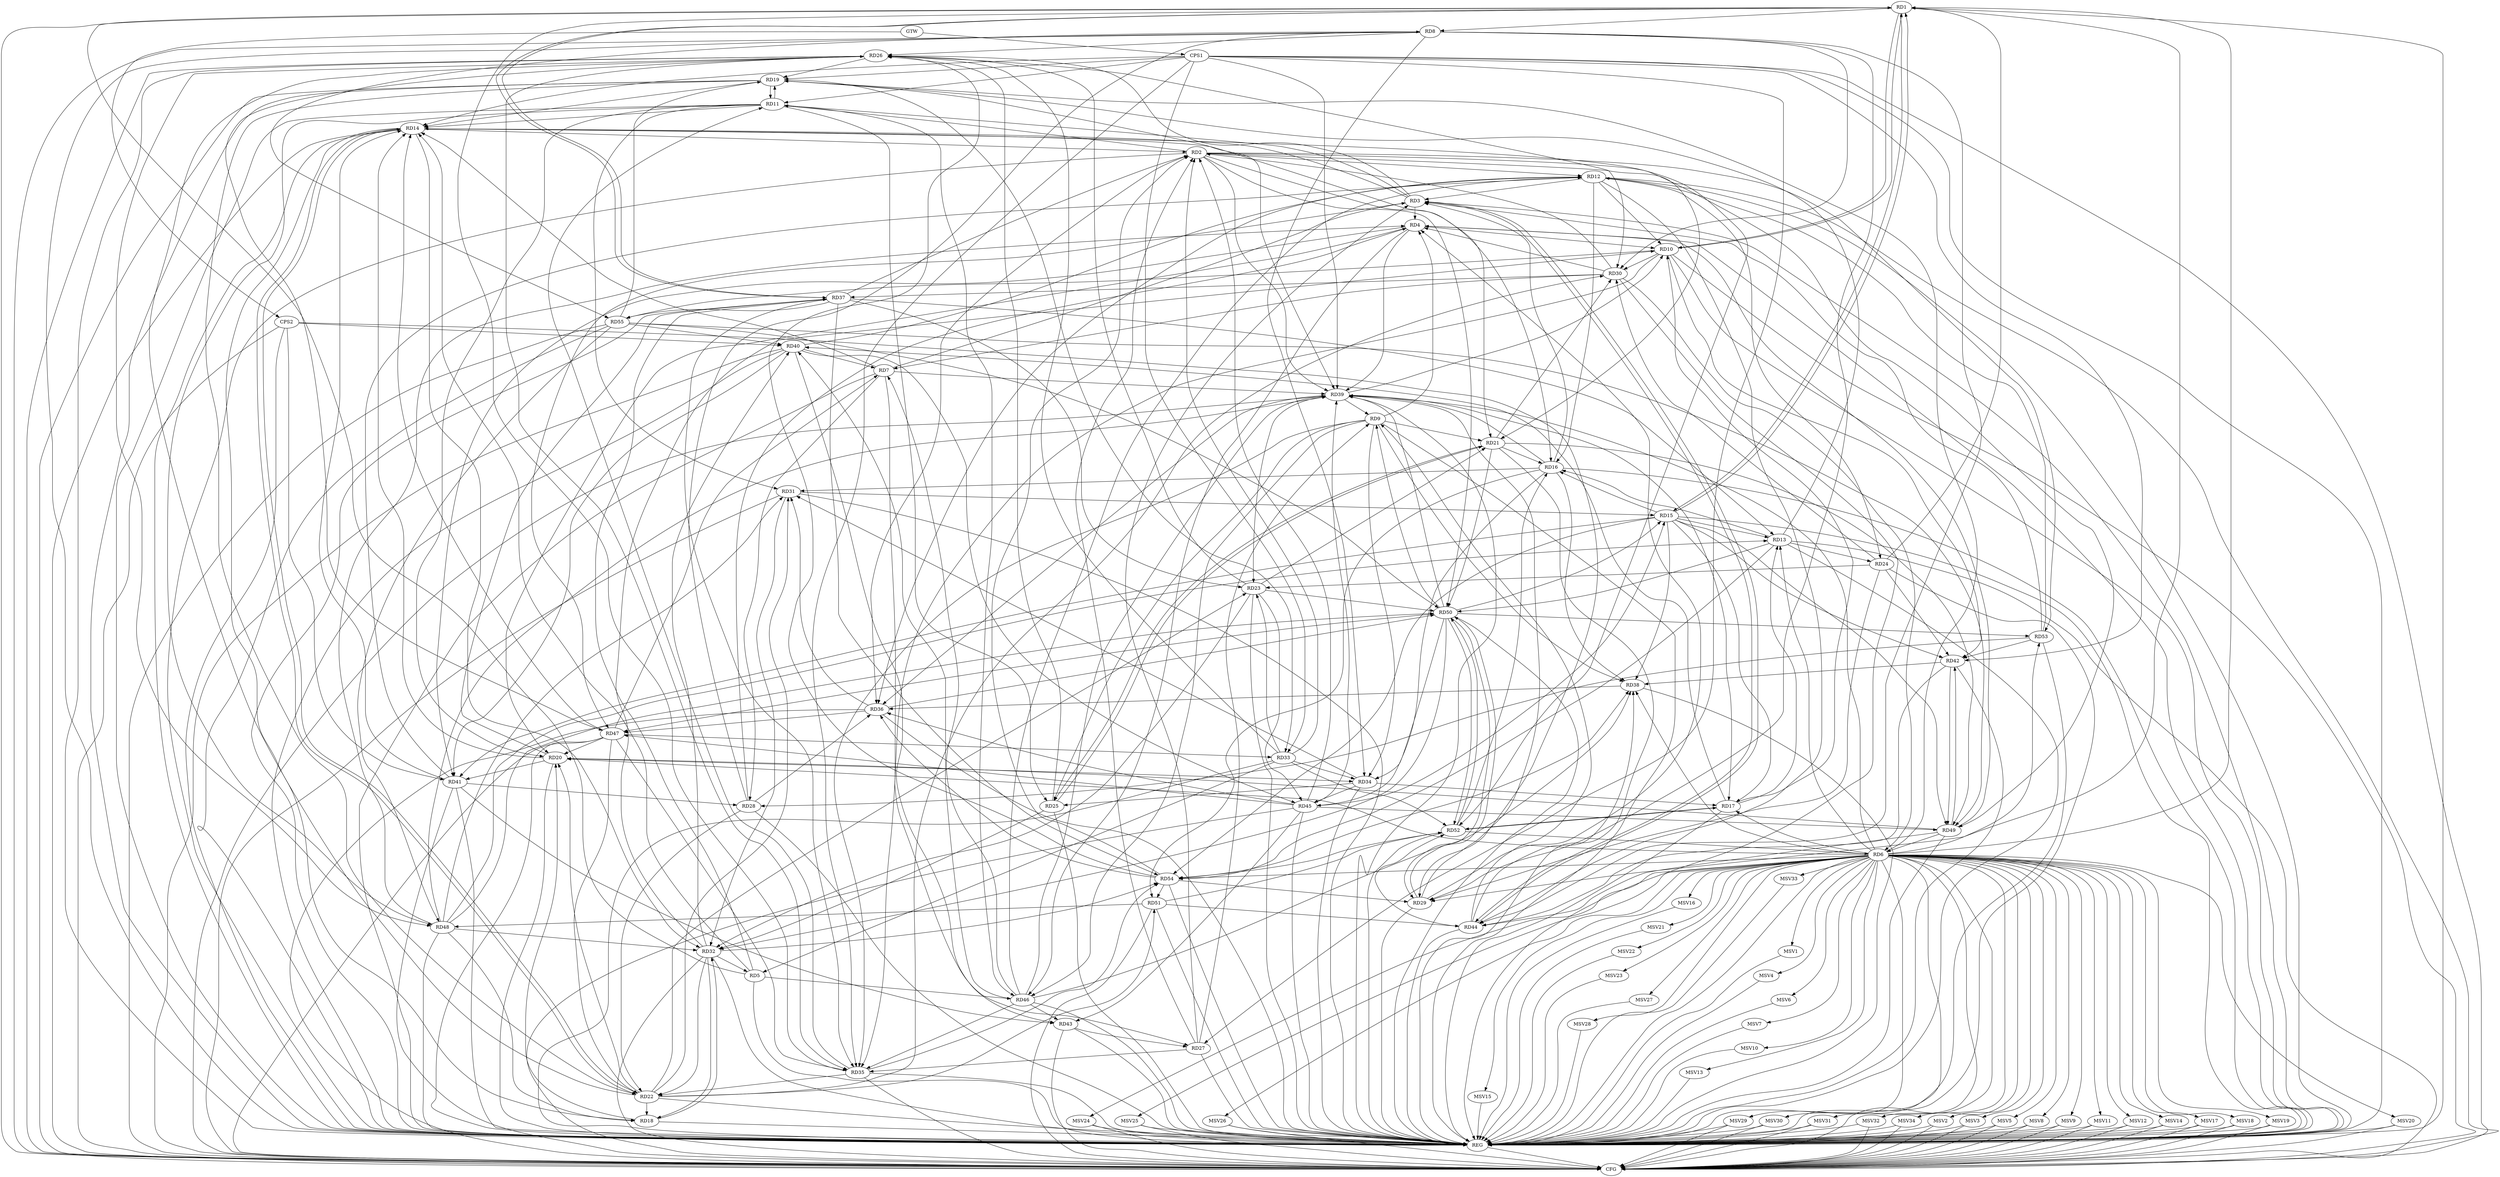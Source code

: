 strict digraph G {
  RD1 [ label="RD1" ];
  RD2 [ label="RD2" ];
  RD3 [ label="RD3" ];
  RD4 [ label="RD4" ];
  RD5 [ label="RD5" ];
  RD6 [ label="RD6" ];
  RD7 [ label="RD7" ];
  RD8 [ label="RD8" ];
  RD9 [ label="RD9" ];
  RD10 [ label="RD10" ];
  RD11 [ label="RD11" ];
  RD12 [ label="RD12" ];
  RD13 [ label="RD13" ];
  RD14 [ label="RD14" ];
  RD15 [ label="RD15" ];
  RD16 [ label="RD16" ];
  RD17 [ label="RD17" ];
  RD18 [ label="RD18" ];
  RD19 [ label="RD19" ];
  RD20 [ label="RD20" ];
  RD21 [ label="RD21" ];
  RD22 [ label="RD22" ];
  RD23 [ label="RD23" ];
  RD24 [ label="RD24" ];
  RD25 [ label="RD25" ];
  RD26 [ label="RD26" ];
  RD27 [ label="RD27" ];
  RD28 [ label="RD28" ];
  RD29 [ label="RD29" ];
  RD30 [ label="RD30" ];
  RD31 [ label="RD31" ];
  RD32 [ label="RD32" ];
  RD33 [ label="RD33" ];
  RD34 [ label="RD34" ];
  RD35 [ label="RD35" ];
  RD36 [ label="RD36" ];
  RD37 [ label="RD37" ];
  RD38 [ label="RD38" ];
  RD39 [ label="RD39" ];
  RD40 [ label="RD40" ];
  RD41 [ label="RD41" ];
  RD42 [ label="RD42" ];
  RD43 [ label="RD43" ];
  RD44 [ label="RD44" ];
  RD45 [ label="RD45" ];
  RD46 [ label="RD46" ];
  RD47 [ label="RD47" ];
  RD48 [ label="RD48" ];
  RD49 [ label="RD49" ];
  RD50 [ label="RD50" ];
  RD51 [ label="RD51" ];
  RD52 [ label="RD52" ];
  RD53 [ label="RD53" ];
  RD54 [ label="RD54" ];
  RD55 [ label="RD55" ];
  CPS1 [ label="CPS1" ];
  CPS2 [ label="CPS2" ];
  GTW [ label="GTW" ];
  REG [ label="REG" ];
  CFG [ label="CFG" ];
  MSV1 [ label="MSV1" ];
  MSV2 [ label="MSV2" ];
  MSV3 [ label="MSV3" ];
  MSV4 [ label="MSV4" ];
  MSV5 [ label="MSV5" ];
  MSV6 [ label="MSV6" ];
  MSV7 [ label="MSV7" ];
  MSV8 [ label="MSV8" ];
  MSV9 [ label="MSV9" ];
  MSV10 [ label="MSV10" ];
  MSV11 [ label="MSV11" ];
  MSV12 [ label="MSV12" ];
  MSV13 [ label="MSV13" ];
  MSV14 [ label="MSV14" ];
  MSV15 [ label="MSV15" ];
  MSV16 [ label="MSV16" ];
  MSV17 [ label="MSV17" ];
  MSV18 [ label="MSV18" ];
  MSV19 [ label="MSV19" ];
  MSV20 [ label="MSV20" ];
  MSV21 [ label="MSV21" ];
  MSV22 [ label="MSV22" ];
  MSV23 [ label="MSV23" ];
  MSV24 [ label="MSV24" ];
  MSV25 [ label="MSV25" ];
  MSV26 [ label="MSV26" ];
  MSV27 [ label="MSV27" ];
  MSV28 [ label="MSV28" ];
  MSV29 [ label="MSV29" ];
  MSV30 [ label="MSV30" ];
  MSV31 [ label="MSV31" ];
  MSV32 [ label="MSV32" ];
  MSV33 [ label="MSV33" ];
  MSV34 [ label="MSV34" ];
  RD5 -> RD1;
  RD6 -> RD1;
  RD1 -> RD8;
  RD1 -> RD10;
  RD10 -> RD1;
  RD1 -> RD15;
  RD15 -> RD1;
  RD24 -> RD1;
  RD1 -> RD29;
  RD35 -> RD1;
  RD1 -> RD37;
  RD37 -> RD1;
  RD2 -> RD11;
  RD2 -> RD12;
  RD14 -> RD2;
  RD2 -> RD16;
  RD2 -> RD21;
  RD27 -> RD2;
  RD30 -> RD2;
  RD33 -> RD2;
  RD2 -> RD36;
  RD37 -> RD2;
  RD2 -> RD39;
  RD45 -> RD2;
  RD2 -> RD49;
  RD2 -> RD50;
  RD2 -> RD53;
  RD54 -> RD2;
  RD3 -> RD4;
  RD7 -> RD3;
  RD3 -> RD11;
  RD12 -> RD3;
  RD3 -> RD14;
  RD16 -> RD3;
  RD3 -> RD26;
  RD27 -> RD3;
  RD3 -> RD44;
  RD44 -> RD3;
  RD3 -> RD47;
  RD53 -> RD3;
  RD9 -> RD4;
  RD4 -> RD10;
  RD4 -> RD20;
  RD28 -> RD4;
  RD29 -> RD4;
  RD30 -> RD4;
  RD4 -> RD39;
  RD4 -> RD41;
  RD4 -> RD46;
  RD48 -> RD4;
  RD49 -> RD4;
  RD5 -> RD14;
  RD32 -> RD5;
  RD33 -> RD5;
  RD5 -> RD37;
  RD5 -> RD46;
  RD6 -> RD13;
  RD6 -> RD17;
  RD6 -> RD19;
  RD6 -> RD20;
  RD30 -> RD6;
  RD6 -> RD38;
  RD6 -> RD39;
  RD49 -> RD6;
  RD52 -> RD6;
  RD6 -> RD53;
  RD6 -> RD54;
  RD7 -> RD14;
  RD7 -> RD27;
  RD7 -> RD28;
  RD30 -> RD7;
  RD7 -> RD39;
  RD40 -> RD7;
  RD46 -> RD7;
  RD47 -> RD7;
  RD8 -> RD26;
  RD28 -> RD8;
  RD8 -> RD29;
  RD8 -> RD30;
  RD8 -> RD34;
  RD8 -> RD44;
  RD8 -> RD55;
  RD9 -> RD21;
  RD9 -> RD25;
  RD27 -> RD9;
  RD9 -> RD34;
  RD9 -> RD35;
  RD9 -> RD38;
  RD39 -> RD9;
  RD44 -> RD9;
  RD9 -> RD46;
  RD50 -> RD9;
  RD12 -> RD10;
  RD17 -> RD10;
  RD10 -> RD30;
  RD32 -> RD10;
  RD10 -> RD35;
  RD39 -> RD10;
  RD10 -> RD42;
  RD10 -> RD55;
  RD11 -> RD14;
  RD11 -> RD19;
  RD19 -> RD11;
  RD11 -> RD20;
  RD11 -> RD25;
  RD11 -> RD31;
  RD35 -> RD11;
  RD11 -> RD46;
  RD11 -> RD48;
  RD12 -> RD16;
  RD12 -> RD24;
  RD12 -> RD36;
  RD40 -> RD12;
  RD41 -> RD12;
  RD12 -> RD44;
  RD46 -> RD12;
  RD53 -> RD12;
  RD15 -> RD13;
  RD13 -> RD16;
  RD17 -> RD13;
  RD13 -> RD19;
  RD13 -> RD24;
  RD37 -> RD13;
  RD48 -> RD13;
  RD13 -> RD50;
  RD13 -> RD54;
  RD14 -> RD18;
  RD19 -> RD14;
  RD20 -> RD14;
  RD14 -> RD21;
  RD14 -> RD22;
  RD22 -> RD14;
  RD14 -> RD32;
  RD41 -> RD14;
  RD47 -> RD14;
  RD14 -> RD52;
  RD15 -> RD16;
  RD15 -> RD17;
  RD31 -> RD15;
  RD15 -> RD38;
  RD15 -> RD41;
  RD15 -> RD42;
  RD45 -> RD15;
  RD15 -> RD49;
  RD50 -> RD15;
  RD15 -> RD54;
  RD21 -> RD16;
  RD16 -> RD31;
  RD16 -> RD38;
  RD16 -> RD39;
  RD16 -> RD45;
  RD16 -> RD51;
  RD52 -> RD16;
  RD34 -> RD17;
  RD39 -> RD17;
  RD17 -> RD40;
  RD17 -> RD52;
  RD52 -> RD17;
  RD18 -> RD20;
  RD22 -> RD18;
  RD18 -> RD32;
  RD32 -> RD18;
  RD48 -> RD18;
  RD19 -> RD22;
  RD26 -> RD19;
  RD19 -> RD33;
  RD19 -> RD39;
  RD55 -> RD19;
  RD22 -> RD20;
  RD20 -> RD34;
  RD20 -> RD37;
  RD20 -> RD41;
  RD47 -> RD20;
  RD49 -> RD20;
  RD23 -> RD21;
  RD21 -> RD25;
  RD25 -> RD21;
  RD21 -> RD30;
  RD21 -> RD49;
  RD21 -> RD50;
  RD22 -> RD23;
  RD22 -> RD26;
  RD28 -> RD22;
  RD22 -> RD30;
  RD22 -> RD31;
  RD32 -> RD22;
  RD35 -> RD22;
  RD47 -> RD22;
  RD22 -> RD51;
  RD24 -> RD23;
  RD23 -> RD26;
  RD23 -> RD32;
  RD33 -> RD23;
  RD37 -> RD23;
  RD39 -> RD23;
  RD23 -> RD45;
  RD23 -> RD50;
  RD24 -> RD29;
  RD24 -> RD30;
  RD24 -> RD42;
  RD25 -> RD26;
  RD25 -> RD32;
  RD34 -> RD25;
  RD26 -> RD30;
  RD33 -> RD26;
  RD26 -> RD35;
  RD26 -> RD47;
  RD26 -> RD48;
  RD54 -> RD26;
  RD27 -> RD35;
  RD43 -> RD27;
  RD28 -> RD36;
  RD41 -> RD28;
  RD53 -> RD28;
  RD29 -> RD39;
  RD29 -> RD50;
  RD50 -> RD29;
  RD54 -> RD29;
  RD30 -> RD37;
  RD31 -> RD32;
  RD34 -> RD31;
  RD36 -> RD31;
  RD48 -> RD31;
  RD32 -> RD40;
  RD48 -> RD32;
  RD50 -> RD32;
  RD32 -> RD54;
  RD33 -> RD34;
  RD47 -> RD33;
  RD33 -> RD52;
  RD34 -> RD45;
  RD50 -> RD34;
  RD37 -> RD35;
  RD46 -> RD35;
  RD47 -> RD35;
  RD35 -> RD54;
  RD38 -> RD36;
  RD39 -> RD36;
  RD45 -> RD36;
  RD36 -> RD47;
  RD36 -> RD50;
  RD54 -> RD36;
  RD37 -> RD54;
  RD37 -> RD55;
  RD42 -> RD38;
  RD44 -> RD38;
  RD46 -> RD38;
  RD54 -> RD38;
  RD45 -> RD39;
  RD46 -> RD39;
  RD48 -> RD39;
  RD50 -> RD39;
  RD40 -> RD41;
  RD40 -> RD43;
  RD40 -> RD45;
  RD46 -> RD40;
  RD55 -> RD40;
  RD41 -> RD43;
  RD42 -> RD44;
  RD42 -> RD49;
  RD49 -> RD42;
  RD53 -> RD42;
  RD45 -> RD43;
  RD46 -> RD43;
  RD49 -> RD44;
  RD51 -> RD44;
  RD44 -> RD52;
  RD45 -> RD47;
  RD45 -> RD49;
  RD50 -> RD47;
  RD48 -> RD50;
  RD51 -> RD48;
  RD55 -> RD48;
  RD55 -> RD49;
  RD50 -> RD52;
  RD52 -> RD50;
  RD50 -> RD53;
  RD55 -> RD50;
  RD51 -> RD52;
  RD54 -> RD51;
  RD52 -> RD54;
  CPS1 -> RD19;
  CPS1 -> RD14;
  CPS1 -> RD35;
  CPS1 -> RD33;
  CPS1 -> RD42;
  CPS1 -> RD39;
  CPS1 -> RD11;
  CPS1 -> RD27;
  CPS2 -> RD41;
  CPS2 -> RD40;
  CPS2 -> RD29;
  GTW -> CPS1;
  GTW -> CPS2;
  RD1 -> REG;
  RD2 -> REG;
  RD3 -> REG;
  RD4 -> REG;
  RD5 -> REG;
  RD6 -> REG;
  RD7 -> REG;
  RD8 -> REG;
  RD9 -> REG;
  RD10 -> REG;
  RD11 -> REG;
  RD12 -> REG;
  RD13 -> REG;
  RD14 -> REG;
  RD15 -> REG;
  RD16 -> REG;
  RD17 -> REG;
  RD18 -> REG;
  RD19 -> REG;
  RD20 -> REG;
  RD21 -> REG;
  RD22 -> REG;
  RD23 -> REG;
  RD24 -> REG;
  RD25 -> REG;
  RD26 -> REG;
  RD27 -> REG;
  RD28 -> REG;
  RD29 -> REG;
  RD30 -> REG;
  RD31 -> REG;
  RD32 -> REG;
  RD33 -> REG;
  RD34 -> REG;
  RD35 -> REG;
  RD36 -> REG;
  RD37 -> REG;
  RD38 -> REG;
  RD39 -> REG;
  RD40 -> REG;
  RD41 -> REG;
  RD42 -> REG;
  RD43 -> REG;
  RD44 -> REG;
  RD45 -> REG;
  RD46 -> REG;
  RD47 -> REG;
  RD48 -> REG;
  RD49 -> REG;
  RD50 -> REG;
  RD51 -> REG;
  RD52 -> REG;
  RD53 -> REG;
  RD54 -> REG;
  RD55 -> REG;
  CPS1 -> REG;
  CPS2 -> REG;
  RD1 -> CFG;
  RD51 -> CFG;
  CPS2 -> CFG;
  RD47 -> CFG;
  RD32 -> CFG;
  RD35 -> CFG;
  RD39 -> CFG;
  RD40 -> CFG;
  RD31 -> CFG;
  RD12 -> CFG;
  RD6 -> CFG;
  RD13 -> CFG;
  RD36 -> CFG;
  RD8 -> CFG;
  RD55 -> CFG;
  RD45 -> CFG;
  RD14 -> CFG;
  CPS1 -> CFG;
  RD19 -> CFG;
  RD26 -> CFG;
  RD10 -> CFG;
  RD43 -> CFG;
  RD41 -> CFG;
  REG -> CFG;
  RD6 -> MSV1;
  MSV1 -> REG;
  RD6 -> MSV2;
  RD6 -> MSV3;
  RD6 -> MSV4;
  RD6 -> MSV5;
  MSV2 -> REG;
  MSV2 -> CFG;
  MSV3 -> REG;
  MSV3 -> CFG;
  MSV4 -> REG;
  MSV5 -> REG;
  MSV5 -> CFG;
  RD6 -> MSV6;
  RD6 -> MSV7;
  RD6 -> MSV8;
  MSV6 -> REG;
  MSV7 -> REG;
  MSV8 -> REG;
  MSV8 -> CFG;
  RD6 -> MSV9;
  MSV9 -> REG;
  MSV9 -> CFG;
  RD6 -> MSV10;
  RD6 -> MSV11;
  MSV10 -> REG;
  MSV11 -> REG;
  MSV11 -> CFG;
  RD6 -> MSV12;
  RD6 -> MSV13;
  RD6 -> MSV14;
  RD6 -> MSV15;
  RD6 -> MSV16;
  RD6 -> MSV17;
  RD6 -> MSV18;
  RD6 -> MSV19;
  MSV12 -> REG;
  MSV12 -> CFG;
  MSV13 -> REG;
  MSV14 -> REG;
  MSV14 -> CFG;
  MSV15 -> REG;
  MSV16 -> REG;
  MSV17 -> REG;
  MSV17 -> CFG;
  MSV18 -> REG;
  MSV18 -> CFG;
  MSV19 -> REG;
  MSV19 -> CFG;
  RD6 -> MSV20;
  MSV20 -> REG;
  MSV20 -> CFG;
  RD6 -> MSV21;
  RD6 -> MSV22;
  RD6 -> MSV23;
  RD6 -> MSV24;
  RD6 -> MSV25;
  RD6 -> MSV26;
  RD6 -> MSV27;
  MSV21 -> REG;
  MSV22 -> REG;
  MSV23 -> REG;
  MSV24 -> REG;
  MSV24 -> CFG;
  MSV25 -> REG;
  MSV25 -> CFG;
  MSV26 -> REG;
  MSV26 -> CFG;
  MSV27 -> REG;
  RD6 -> MSV28;
  RD6 -> MSV29;
  RD6 -> MSV30;
  MSV28 -> REG;
  MSV29 -> REG;
  MSV29 -> CFG;
  MSV30 -> REG;
  MSV30 -> CFG;
  RD6 -> MSV31;
  MSV31 -> REG;
  MSV31 -> CFG;
  RD6 -> MSV32;
  MSV32 -> REG;
  MSV32 -> CFG;
  RD6 -> MSV33;
  RD6 -> MSV34;
  MSV33 -> REG;
  MSV34 -> REG;
  MSV34 -> CFG;
}
